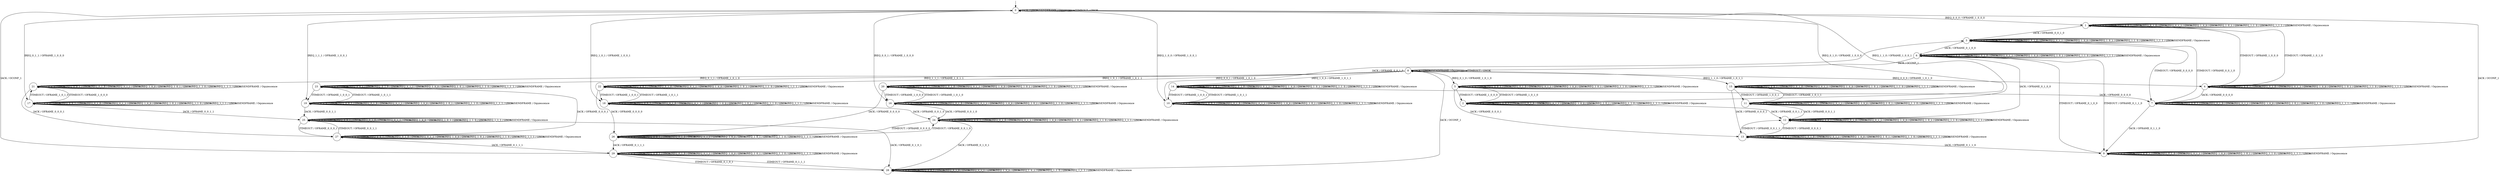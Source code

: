 digraph g {

	s0 [shape="circle" label="0"];
	s1 [shape="circle" label="1"];
	s2 [shape="circle" label="2"];
	s3 [shape="circle" label="3"];
	s4 [shape="circle" label="4"];
	s5 [shape="circle" label="5"];
	s6 [shape="circle" label="6"];
	s7 [shape="circle" label="7"];
	s8 [shape="circle" label="8"];
	s9 [shape="circle" label="9"];
	s10 [shape="circle" label="10"];
	s11 [shape="circle" label="11"];
	s12 [shape="circle" label="12"];
	s13 [shape="circle" label="13"];
	s14 [shape="circle" label="14"];
	s15 [shape="circle" label="15"];
	s16 [shape="circle" label="16"];
	s17 [shape="circle" label="17"];
	s18 [shape="circle" label="18"];
	s19 [shape="circle" label="19"];
	s20 [shape="circle" label="20"];
	s21 [shape="circle" label="21"];
	s22 [shape="circle" label="22"];
	s23 [shape="circle" label="23"];
	s24 [shape="circle" label="24"];
	s25 [shape="circle" label="25"];
	s26 [shape="circle" label="26"];
	s27 [shape="circle" label="27"];
	s28 [shape="circle" label="28"];
	s29 [shape="circle" label="29"];
	s0 -> s0 [label="IACK / ONOK"];
	s0 -> s1 [label="IREQ_0_0_0 / OFRAME_1_0_0_0"];
	s0 -> s16 [label="IREQ_0_0_1 / OFRAME_1_0_0_0"];
	s0 -> s2 [label="IREQ_0_1_0 / OFRAME_1_0_0_0"];
	s0 -> s17 [label="IREQ_0_1_1 / OFRAME_1_0_0_0"];
	s0 -> s10 [label="IREQ_1_0_0 / OFRAME_1_0_0_1"];
	s0 -> s18 [label="IREQ_1_0_1 / OFRAME_1_0_0_1"];
	s0 -> s11 [label="IREQ_1_1_0 / OFRAME_1_0_0_1"];
	s0 -> s19 [label="IREQ_1_1_1 / OFRAME_1_0_0_1"];
	s0 -> s0 [label="ISENDFRAME / Oquiescence"];
	s0 -> s0 [label="ITIMEOUT / ONOK"];
	s1 -> s3 [label="IACK / OFRAME_0_0_1_0"];
	s1 -> s1 [label="IREQ_0_0_0 / ONOK"];
	s1 -> s1 [label="IREQ_0_0_1 / ONOK"];
	s1 -> s1 [label="IREQ_0_1_0 / ONOK"];
	s1 -> s1 [label="IREQ_0_1_1 / ONOK"];
	s1 -> s1 [label="IREQ_1_0_0 / ONOK"];
	s1 -> s1 [label="IREQ_1_0_1 / ONOK"];
	s1 -> s1 [label="IREQ_1_1_0 / ONOK"];
	s1 -> s1 [label="IREQ_1_1_1 / ONOK"];
	s1 -> s1 [label="ISENDFRAME / Oquiescence"];
	s1 -> s4 [label="ITIMEOUT / OFRAME_1_0_1_0"];
	s2 -> s12 [label="IACK / OFRAME_0_0_1_1"];
	s2 -> s2 [label="IREQ_0_0_0 / ONOK"];
	s2 -> s2 [label="IREQ_0_0_1 / ONOK"];
	s2 -> s2 [label="IREQ_0_1_0 / ONOK"];
	s2 -> s2 [label="IREQ_0_1_1 / ONOK"];
	s2 -> s2 [label="IREQ_1_0_0 / ONOK"];
	s2 -> s2 [label="IREQ_1_0_1 / ONOK"];
	s2 -> s2 [label="IREQ_1_1_0 / ONOK"];
	s2 -> s2 [label="IREQ_1_1_1 / ONOK"];
	s2 -> s2 [label="ISENDFRAME / Oquiescence"];
	s2 -> s5 [label="ITIMEOUT / OFRAME_1_0_1_0"];
	s3 -> s6 [label="IACK / OFRAME_0_1_0_0"];
	s3 -> s3 [label="IREQ_0_0_0 / ONOK"];
	s3 -> s3 [label="IREQ_0_0_1 / ONOK"];
	s3 -> s3 [label="IREQ_0_1_0 / ONOK"];
	s3 -> s3 [label="IREQ_0_1_1 / ONOK"];
	s3 -> s3 [label="IREQ_1_0_0 / ONOK"];
	s3 -> s3 [label="IREQ_1_0_1 / ONOK"];
	s3 -> s3 [label="IREQ_1_1_0 / ONOK"];
	s3 -> s3 [label="IREQ_1_1_1 / ONOK"];
	s3 -> s3 [label="ISENDFRAME / Oquiescence"];
	s3 -> s7 [label="ITIMEOUT / OFRAME_0_0_0_0"];
	s4 -> s7 [label="IACK / OFRAME_0_0_0_0"];
	s4 -> s4 [label="IREQ_0_0_0 / ONOK"];
	s4 -> s4 [label="IREQ_0_0_1 / ONOK"];
	s4 -> s4 [label="IREQ_0_1_0 / ONOK"];
	s4 -> s4 [label="IREQ_0_1_1 / ONOK"];
	s4 -> s4 [label="IREQ_1_0_0 / ONOK"];
	s4 -> s4 [label="IREQ_1_0_1 / ONOK"];
	s4 -> s4 [label="IREQ_1_1_0 / ONOK"];
	s4 -> s4 [label="IREQ_1_1_1 / ONOK"];
	s4 -> s4 [label="ISENDFRAME / Oquiescence"];
	s4 -> s1 [label="ITIMEOUT / OFRAME_1_0_0_0"];
	s5 -> s13 [label="IACK / OFRAME_0_0_0_1"];
	s5 -> s5 [label="IREQ_0_0_0 / ONOK"];
	s5 -> s5 [label="IREQ_0_0_1 / ONOK"];
	s5 -> s5 [label="IREQ_0_1_0 / ONOK"];
	s5 -> s5 [label="IREQ_0_1_1 / ONOK"];
	s5 -> s5 [label="IREQ_1_0_0 / ONOK"];
	s5 -> s5 [label="IREQ_1_0_1 / ONOK"];
	s5 -> s5 [label="IREQ_1_1_0 / ONOK"];
	s5 -> s5 [label="IREQ_1_1_1 / ONOK"];
	s5 -> s5 [label="ISENDFRAME / Oquiescence"];
	s5 -> s2 [label="ITIMEOUT / OFRAME_1_0_0_0"];
	s6 -> s8 [label="IACK / OCONF_1"];
	s6 -> s6 [label="IREQ_0_0_0 / ONOK"];
	s6 -> s6 [label="IREQ_0_0_1 / ONOK"];
	s6 -> s6 [label="IREQ_0_1_0 / ONOK"];
	s6 -> s6 [label="IREQ_0_1_1 / ONOK"];
	s6 -> s6 [label="IREQ_1_0_0 / ONOK"];
	s6 -> s6 [label="IREQ_1_0_1 / ONOK"];
	s6 -> s6 [label="IREQ_1_1_0 / ONOK"];
	s6 -> s6 [label="IREQ_1_1_1 / ONOK"];
	s6 -> s6 [label="ISENDFRAME / Oquiescence"];
	s6 -> s9 [label="ITIMEOUT / OFRAME_0_1_1_0"];
	s7 -> s9 [label="IACK / OFRAME_0_1_1_0"];
	s7 -> s7 [label="IREQ_0_0_0 / ONOK"];
	s7 -> s7 [label="IREQ_0_0_1 / ONOK"];
	s7 -> s7 [label="IREQ_0_1_0 / ONOK"];
	s7 -> s7 [label="IREQ_0_1_1 / ONOK"];
	s7 -> s7 [label="IREQ_1_0_0 / ONOK"];
	s7 -> s7 [label="IREQ_1_0_1 / ONOK"];
	s7 -> s7 [label="IREQ_1_1_0 / ONOK"];
	s7 -> s7 [label="IREQ_1_1_1 / ONOK"];
	s7 -> s7 [label="ISENDFRAME / Oquiescence"];
	s7 -> s3 [label="ITIMEOUT / OFRAME_0_0_1_0"];
	s8 -> s8 [label="IACK / ONOK"];
	s8 -> s4 [label="IREQ_0_0_0 / OFRAME_1_0_1_0"];
	s8 -> s20 [label="IREQ_0_0_1 / OFRAME_1_0_1_0"];
	s8 -> s5 [label="IREQ_0_1_0 / OFRAME_1_0_1_0"];
	s8 -> s21 [label="IREQ_0_1_1 / OFRAME_1_0_1_0"];
	s8 -> s14 [label="IREQ_1_0_0 / OFRAME_1_0_1_1"];
	s8 -> s22 [label="IREQ_1_0_1 / OFRAME_1_0_1_1"];
	s8 -> s15 [label="IREQ_1_1_0 / OFRAME_1_0_1_1"];
	s8 -> s23 [label="IREQ_1_1_1 / OFRAME_1_0_1_1"];
	s8 -> s8 [label="ISENDFRAME / Oquiescence"];
	s8 -> s8 [label="ITIMEOUT / ONOK"];
	s9 -> s0 [label="IACK / OCONF_1"];
	s9 -> s9 [label="IREQ_0_0_0 / ONOK"];
	s9 -> s9 [label="IREQ_0_0_1 / ONOK"];
	s9 -> s9 [label="IREQ_0_1_0 / ONOK"];
	s9 -> s9 [label="IREQ_0_1_1 / ONOK"];
	s9 -> s9 [label="IREQ_1_0_0 / ONOK"];
	s9 -> s9 [label="IREQ_1_0_1 / ONOK"];
	s9 -> s9 [label="IREQ_1_1_0 / ONOK"];
	s9 -> s9 [label="IREQ_1_1_1 / ONOK"];
	s9 -> s9 [label="ISENDFRAME / Oquiescence"];
	s9 -> s6 [label="ITIMEOUT / OFRAME_0_1_0_0"];
	s10 -> s3 [label="IACK / OFRAME_0_0_1_0"];
	s10 -> s10 [label="IREQ_0_0_0 / ONOK"];
	s10 -> s10 [label="IREQ_0_0_1 / ONOK"];
	s10 -> s10 [label="IREQ_0_1_0 / ONOK"];
	s10 -> s10 [label="IREQ_0_1_1 / ONOK"];
	s10 -> s10 [label="IREQ_1_0_0 / ONOK"];
	s10 -> s10 [label="IREQ_1_0_1 / ONOK"];
	s10 -> s10 [label="IREQ_1_1_0 / ONOK"];
	s10 -> s10 [label="IREQ_1_1_1 / ONOK"];
	s10 -> s10 [label="ISENDFRAME / Oquiescence"];
	s10 -> s14 [label="ITIMEOUT / OFRAME_1_0_1_1"];
	s11 -> s12 [label="IACK / OFRAME_0_0_1_1"];
	s11 -> s11 [label="IREQ_0_0_0 / ONOK"];
	s11 -> s11 [label="IREQ_0_0_1 / ONOK"];
	s11 -> s11 [label="IREQ_0_1_0 / ONOK"];
	s11 -> s11 [label="IREQ_0_1_1 / ONOK"];
	s11 -> s11 [label="IREQ_1_0_0 / ONOK"];
	s11 -> s11 [label="IREQ_1_0_1 / ONOK"];
	s11 -> s11 [label="IREQ_1_1_0 / ONOK"];
	s11 -> s11 [label="IREQ_1_1_1 / ONOK"];
	s11 -> s11 [label="ISENDFRAME / Oquiescence"];
	s11 -> s15 [label="ITIMEOUT / OFRAME_1_0_1_1"];
	s12 -> s6 [label="IACK / OFRAME_0_1_0_0"];
	s12 -> s12 [label="IREQ_0_0_0 / ONOK"];
	s12 -> s12 [label="IREQ_0_0_1 / ONOK"];
	s12 -> s12 [label="IREQ_0_1_0 / ONOK"];
	s12 -> s12 [label="IREQ_0_1_1 / ONOK"];
	s12 -> s12 [label="IREQ_1_0_0 / ONOK"];
	s12 -> s12 [label="IREQ_1_0_1 / ONOK"];
	s12 -> s12 [label="IREQ_1_1_0 / ONOK"];
	s12 -> s12 [label="IREQ_1_1_1 / ONOK"];
	s12 -> s12 [label="ISENDFRAME / Oquiescence"];
	s12 -> s13 [label="ITIMEOUT / OFRAME_0_0_0_1"];
	s13 -> s9 [label="IACK / OFRAME_0_1_1_0"];
	s13 -> s13 [label="IREQ_0_0_0 / ONOK"];
	s13 -> s13 [label="IREQ_0_0_1 / ONOK"];
	s13 -> s13 [label="IREQ_0_1_0 / ONOK"];
	s13 -> s13 [label="IREQ_0_1_1 / ONOK"];
	s13 -> s13 [label="IREQ_1_0_0 / ONOK"];
	s13 -> s13 [label="IREQ_1_0_1 / ONOK"];
	s13 -> s13 [label="IREQ_1_1_0 / ONOK"];
	s13 -> s13 [label="IREQ_1_1_1 / ONOK"];
	s13 -> s13 [label="ISENDFRAME / Oquiescence"];
	s13 -> s12 [label="ITIMEOUT / OFRAME_0_0_1_1"];
	s14 -> s7 [label="IACK / OFRAME_0_0_0_0"];
	s14 -> s14 [label="IREQ_0_0_0 / ONOK"];
	s14 -> s14 [label="IREQ_0_0_1 / ONOK"];
	s14 -> s14 [label="IREQ_0_1_0 / ONOK"];
	s14 -> s14 [label="IREQ_0_1_1 / ONOK"];
	s14 -> s14 [label="IREQ_1_0_0 / ONOK"];
	s14 -> s14 [label="IREQ_1_0_1 / ONOK"];
	s14 -> s14 [label="IREQ_1_1_0 / ONOK"];
	s14 -> s14 [label="IREQ_1_1_1 / ONOK"];
	s14 -> s14 [label="ISENDFRAME / Oquiescence"];
	s14 -> s10 [label="ITIMEOUT / OFRAME_1_0_0_1"];
	s15 -> s13 [label="IACK / OFRAME_0_0_0_1"];
	s15 -> s15 [label="IREQ_0_0_0 / ONOK"];
	s15 -> s15 [label="IREQ_0_0_1 / ONOK"];
	s15 -> s15 [label="IREQ_0_1_0 / ONOK"];
	s15 -> s15 [label="IREQ_0_1_1 / ONOK"];
	s15 -> s15 [label="IREQ_1_0_0 / ONOK"];
	s15 -> s15 [label="IREQ_1_0_1 / ONOK"];
	s15 -> s15 [label="IREQ_1_1_0 / ONOK"];
	s15 -> s15 [label="IREQ_1_1_1 / ONOK"];
	s15 -> s15 [label="ISENDFRAME / Oquiescence"];
	s15 -> s11 [label="ITIMEOUT / OFRAME_1_0_0_1"];
	s16 -> s24 [label="IACK / OFRAME_0_0_1_0"];
	s16 -> s16 [label="IREQ_0_0_0 / ONOK"];
	s16 -> s16 [label="IREQ_0_0_1 / ONOK"];
	s16 -> s16 [label="IREQ_0_1_0 / ONOK"];
	s16 -> s16 [label="IREQ_0_1_1 / ONOK"];
	s16 -> s16 [label="IREQ_1_0_0 / ONOK"];
	s16 -> s16 [label="IREQ_1_0_1 / ONOK"];
	s16 -> s16 [label="IREQ_1_1_0 / ONOK"];
	s16 -> s16 [label="IREQ_1_1_1 / ONOK"];
	s16 -> s16 [label="ISENDFRAME / Oquiescence"];
	s16 -> s20 [label="ITIMEOUT / OFRAME_1_0_1_0"];
	s17 -> s25 [label="IACK / OFRAME_0_0_1_1"];
	s17 -> s17 [label="IREQ_0_0_0 / ONOK"];
	s17 -> s17 [label="IREQ_0_0_1 / ONOK"];
	s17 -> s17 [label="IREQ_0_1_0 / ONOK"];
	s17 -> s17 [label="IREQ_0_1_1 / ONOK"];
	s17 -> s17 [label="IREQ_1_0_0 / ONOK"];
	s17 -> s17 [label="IREQ_1_0_1 / ONOK"];
	s17 -> s17 [label="IREQ_1_1_0 / ONOK"];
	s17 -> s17 [label="IREQ_1_1_1 / ONOK"];
	s17 -> s17 [label="ISENDFRAME / Oquiescence"];
	s17 -> s21 [label="ITIMEOUT / OFRAME_1_0_1_0"];
	s18 -> s24 [label="IACK / OFRAME_0_0_1_0"];
	s18 -> s18 [label="IREQ_0_0_0 / ONOK"];
	s18 -> s18 [label="IREQ_0_0_1 / ONOK"];
	s18 -> s18 [label="IREQ_0_1_0 / ONOK"];
	s18 -> s18 [label="IREQ_0_1_1 / ONOK"];
	s18 -> s18 [label="IREQ_1_0_0 / ONOK"];
	s18 -> s18 [label="IREQ_1_0_1 / ONOK"];
	s18 -> s18 [label="IREQ_1_1_0 / ONOK"];
	s18 -> s18 [label="IREQ_1_1_1 / ONOK"];
	s18 -> s18 [label="ISENDFRAME / Oquiescence"];
	s18 -> s22 [label="ITIMEOUT / OFRAME_1_0_1_1"];
	s19 -> s25 [label="IACK / OFRAME_0_0_1_1"];
	s19 -> s19 [label="IREQ_0_0_0 / ONOK"];
	s19 -> s19 [label="IREQ_0_0_1 / ONOK"];
	s19 -> s19 [label="IREQ_0_1_0 / ONOK"];
	s19 -> s19 [label="IREQ_0_1_1 / ONOK"];
	s19 -> s19 [label="IREQ_1_0_0 / ONOK"];
	s19 -> s19 [label="IREQ_1_0_1 / ONOK"];
	s19 -> s19 [label="IREQ_1_1_0 / ONOK"];
	s19 -> s19 [label="IREQ_1_1_1 / ONOK"];
	s19 -> s19 [label="ISENDFRAME / Oquiescence"];
	s19 -> s23 [label="ITIMEOUT / OFRAME_1_0_1_1"];
	s20 -> s26 [label="IACK / OFRAME_0_0_0_0"];
	s20 -> s20 [label="IREQ_0_0_0 / ONOK"];
	s20 -> s20 [label="IREQ_0_0_1 / ONOK"];
	s20 -> s20 [label="IREQ_0_1_0 / ONOK"];
	s20 -> s20 [label="IREQ_0_1_1 / ONOK"];
	s20 -> s20 [label="IREQ_1_0_0 / ONOK"];
	s20 -> s20 [label="IREQ_1_0_1 / ONOK"];
	s20 -> s20 [label="IREQ_1_1_0 / ONOK"];
	s20 -> s20 [label="IREQ_1_1_1 / ONOK"];
	s20 -> s20 [label="ISENDFRAME / Oquiescence"];
	s20 -> s16 [label="ITIMEOUT / OFRAME_1_0_0_0"];
	s21 -> s27 [label="IACK / OFRAME_0_0_0_1"];
	s21 -> s21 [label="IREQ_0_0_0 / ONOK"];
	s21 -> s21 [label="IREQ_0_0_1 / ONOK"];
	s21 -> s21 [label="IREQ_0_1_0 / ONOK"];
	s21 -> s21 [label="IREQ_0_1_1 / ONOK"];
	s21 -> s21 [label="IREQ_1_0_0 / ONOK"];
	s21 -> s21 [label="IREQ_1_0_1 / ONOK"];
	s21 -> s21 [label="IREQ_1_1_0 / ONOK"];
	s21 -> s21 [label="IREQ_1_1_1 / ONOK"];
	s21 -> s21 [label="ISENDFRAME / Oquiescence"];
	s21 -> s17 [label="ITIMEOUT / OFRAME_1_0_0_0"];
	s22 -> s26 [label="IACK / OFRAME_0_0_0_0"];
	s22 -> s22 [label="IREQ_0_0_0 / ONOK"];
	s22 -> s22 [label="IREQ_0_0_1 / ONOK"];
	s22 -> s22 [label="IREQ_0_1_0 / ONOK"];
	s22 -> s22 [label="IREQ_0_1_1 / ONOK"];
	s22 -> s22 [label="IREQ_1_0_0 / ONOK"];
	s22 -> s22 [label="IREQ_1_0_1 / ONOK"];
	s22 -> s22 [label="IREQ_1_1_0 / ONOK"];
	s22 -> s22 [label="IREQ_1_1_1 / ONOK"];
	s22 -> s22 [label="ISENDFRAME / Oquiescence"];
	s22 -> s18 [label="ITIMEOUT / OFRAME_1_0_0_1"];
	s23 -> s27 [label="IACK / OFRAME_0_0_0_1"];
	s23 -> s23 [label="IREQ_0_0_0 / ONOK"];
	s23 -> s23 [label="IREQ_0_0_1 / ONOK"];
	s23 -> s23 [label="IREQ_0_1_0 / ONOK"];
	s23 -> s23 [label="IREQ_0_1_1 / ONOK"];
	s23 -> s23 [label="IREQ_1_0_0 / ONOK"];
	s23 -> s23 [label="IREQ_1_0_1 / ONOK"];
	s23 -> s23 [label="IREQ_1_1_0 / ONOK"];
	s23 -> s23 [label="IREQ_1_1_1 / ONOK"];
	s23 -> s23 [label="ISENDFRAME / Oquiescence"];
	s23 -> s19 [label="ITIMEOUT / OFRAME_1_0_0_1"];
	s24 -> s28 [label="IACK / OFRAME_0_1_0_1"];
	s24 -> s24 [label="IREQ_0_0_0 / ONOK"];
	s24 -> s24 [label="IREQ_0_0_1 / ONOK"];
	s24 -> s24 [label="IREQ_0_1_0 / ONOK"];
	s24 -> s24 [label="IREQ_0_1_1 / ONOK"];
	s24 -> s24 [label="IREQ_1_0_0 / ONOK"];
	s24 -> s24 [label="IREQ_1_0_1 / ONOK"];
	s24 -> s24 [label="IREQ_1_1_0 / ONOK"];
	s24 -> s24 [label="IREQ_1_1_1 / ONOK"];
	s24 -> s24 [label="ISENDFRAME / Oquiescence"];
	s24 -> s26 [label="ITIMEOUT / OFRAME_0_0_0_0"];
	s25 -> s28 [label="IACK / OFRAME_0_1_0_1"];
	s25 -> s25 [label="IREQ_0_0_0 / ONOK"];
	s25 -> s25 [label="IREQ_0_0_1 / ONOK"];
	s25 -> s25 [label="IREQ_0_1_0 / ONOK"];
	s25 -> s25 [label="IREQ_0_1_1 / ONOK"];
	s25 -> s25 [label="IREQ_1_0_0 / ONOK"];
	s25 -> s25 [label="IREQ_1_0_1 / ONOK"];
	s25 -> s25 [label="IREQ_1_1_0 / ONOK"];
	s25 -> s25 [label="IREQ_1_1_1 / ONOK"];
	s25 -> s25 [label="ISENDFRAME / Oquiescence"];
	s25 -> s27 [label="ITIMEOUT / OFRAME_0_0_0_1"];
	s26 -> s29 [label="IACK / OFRAME_0_1_1_1"];
	s26 -> s26 [label="IREQ_0_0_0 / ONOK"];
	s26 -> s26 [label="IREQ_0_0_1 / ONOK"];
	s26 -> s26 [label="IREQ_0_1_0 / ONOK"];
	s26 -> s26 [label="IREQ_0_1_1 / ONOK"];
	s26 -> s26 [label="IREQ_1_0_0 / ONOK"];
	s26 -> s26 [label="IREQ_1_0_1 / ONOK"];
	s26 -> s26 [label="IREQ_1_1_0 / ONOK"];
	s26 -> s26 [label="IREQ_1_1_1 / ONOK"];
	s26 -> s26 [label="ISENDFRAME / Oquiescence"];
	s26 -> s24 [label="ITIMEOUT / OFRAME_0_0_1_0"];
	s27 -> s29 [label="IACK / OFRAME_0_1_1_1"];
	s27 -> s27 [label="IREQ_0_0_0 / ONOK"];
	s27 -> s27 [label="IREQ_0_0_1 / ONOK"];
	s27 -> s27 [label="IREQ_0_1_0 / ONOK"];
	s27 -> s27 [label="IREQ_0_1_1 / ONOK"];
	s27 -> s27 [label="IREQ_1_0_0 / ONOK"];
	s27 -> s27 [label="IREQ_1_0_1 / ONOK"];
	s27 -> s27 [label="IREQ_1_1_0 / ONOK"];
	s27 -> s27 [label="IREQ_1_1_1 / ONOK"];
	s27 -> s27 [label="ISENDFRAME / Oquiescence"];
	s27 -> s25 [label="ITIMEOUT / OFRAME_0_0_1_1"];
	s28 -> s8 [label="IACK / OCONF_1"];
	s28 -> s28 [label="IREQ_0_0_0 / ONOK"];
	s28 -> s28 [label="IREQ_0_0_1 / ONOK"];
	s28 -> s28 [label="IREQ_0_1_0 / ONOK"];
	s28 -> s28 [label="IREQ_0_1_1 / ONOK"];
	s28 -> s28 [label="IREQ_1_0_0 / ONOK"];
	s28 -> s28 [label="IREQ_1_0_1 / ONOK"];
	s28 -> s28 [label="IREQ_1_1_0 / ONOK"];
	s28 -> s28 [label="IREQ_1_1_1 / ONOK"];
	s28 -> s28 [label="ISENDFRAME / Oquiescence"];
	s28 -> s29 [label="ITIMEOUT / OFRAME_0_1_1_1"];
	s29 -> s0 [label="IACK / OCONF_1"];
	s29 -> s29 [label="IREQ_0_0_0 / ONOK"];
	s29 -> s29 [label="IREQ_0_0_1 / ONOK"];
	s29 -> s29 [label="IREQ_0_1_0 / ONOK"];
	s29 -> s29 [label="IREQ_0_1_1 / ONOK"];
	s29 -> s29 [label="IREQ_1_0_0 / ONOK"];
	s29 -> s29 [label="IREQ_1_0_1 / ONOK"];
	s29 -> s29 [label="IREQ_1_1_0 / ONOK"];
	s29 -> s29 [label="IREQ_1_1_1 / ONOK"];
	s29 -> s29 [label="ISENDFRAME / Oquiescence"];
	s29 -> s28 [label="ITIMEOUT / OFRAME_0_1_0_1"];

__start0 [label="" shape="none" width="0" height="0"];
__start0 -> s0;

}
